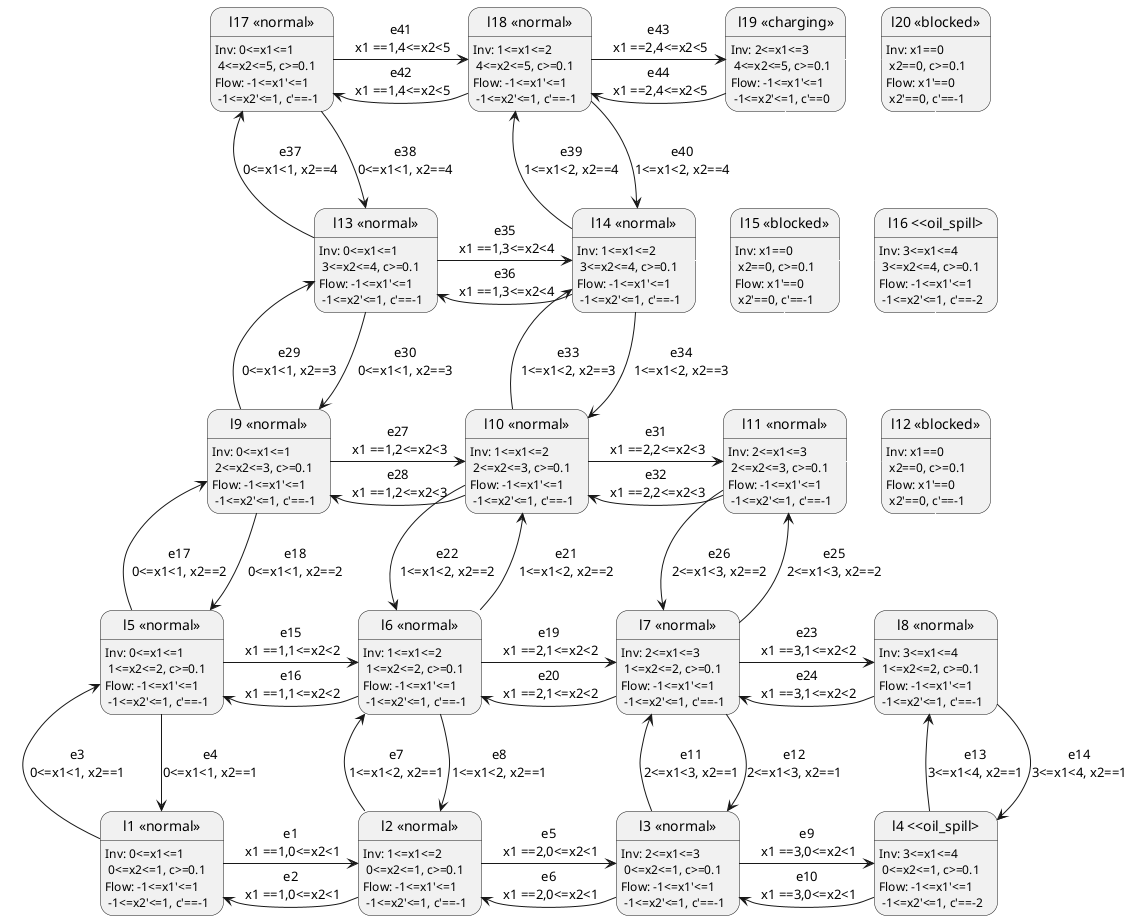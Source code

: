 @startuml model_20.puml
skinparam state {
  BackgroundColor<<normal>> White
  BackgroundColor<<barrier>> Red
  BackgroundColor<<oil_spill>> Yellow
  BackgroundColor<<charging>> Green
}

state "l1 <<normal>>" as loc1:Inv: 0<=x1<=1\n 0<=x2<=1, c>=0.1\nFlow: -1<=x1'<=1 \n -1<=x2'<=1, c'==-1
state "l2 <<normal>>" as loc2:Inv: 1<=x1<=2\n 0<=x2<=1, c>=0.1\nFlow: -1<=x1'<=1 \n -1<=x2'<=1, c'==-1
state "l3 <<normal>>" as loc3:Inv: 2<=x1<=3\n 0<=x2<=1, c>=0.1\nFlow: -1<=x1'<=1 \n -1<=x2'<=1, c'==-1
state "l4 <<oil_spill>" as loc4:Inv: 3<=x1<=4\n 0<=x2<=1, c>=0.1\nFlow: -1<=x1'<=1 \n -1<=x2'<=1, c'==-2
state "l5 <<normal>>" as loc5:Inv: 0<=x1<=1\n 1<=x2<=2, c>=0.1\nFlow: -1<=x1'<=1 \n -1<=x2'<=1, c'==-1
state "l6 <<normal>>" as loc6:Inv: 1<=x1<=2\n 1<=x2<=2, c>=0.1\nFlow: -1<=x1'<=1 \n -1<=x2'<=1, c'==-1
state "l7 <<normal>>" as loc7:Inv: 2<=x1<=3\n 1<=x2<=2, c>=0.1\nFlow: -1<=x1'<=1 \n -1<=x2'<=1, c'==-1
state "l8 <<normal>>" as loc8:Inv: 3<=x1<=4\n 1<=x2<=2, c>=0.1\nFlow: -1<=x1'<=1 \n -1<=x2'<=1, c'==-1
state "l9 <<normal>>" as loc9:Inv: 0<=x1<=1\n 2<=x2<=3, c>=0.1\nFlow: -1<=x1'<=1 \n -1<=x2'<=1, c'==-1
state "l10 <<normal>>" as loc10:Inv: 1<=x1<=2\n 2<=x2<=3, c>=0.1\nFlow: -1<=x1'<=1 \n -1<=x2'<=1, c'==-1
state "l11 <<normal>>" as loc11:Inv: 2<=x1<=3\n 2<=x2<=3, c>=0.1\nFlow: -1<=x1'<=1 \n -1<=x2'<=1, c'==-1
state "l12 <<blocked>>" as loc12:Inv: x1==0 \n x2==0, c>=0.1\nFlow: x1'==0 \n x2'==0, c'==-1
state "l13 <<normal>>" as loc13:Inv: 0<=x1<=1\n 3<=x2<=4, c>=0.1\nFlow: -1<=x1'<=1 \n -1<=x2'<=1, c'==-1
state "l14 <<normal>>" as loc14:Inv: 1<=x1<=2\n 3<=x2<=4, c>=0.1\nFlow: -1<=x1'<=1 \n -1<=x2'<=1, c'==-1
state "l15 <<blocked>>" as loc15:Inv: x1==0 \n x2==0, c>=0.1\nFlow: x1'==0 \n x2'==0, c'==-1
state "l16 <<oil_spill>" as loc16:Inv: 3<=x1<=4\n 3<=x2<=4, c>=0.1\nFlow: -1<=x1'<=1 \n -1<=x2'<=1, c'==-2
state "l17 <<normal>>" as loc17:Inv: 0<=x1<=1\n 4<=x2<=5, c>=0.1\nFlow: -1<=x1'<=1 \n -1<=x2'<=1, c'==-1
state "l18 <<normal>>" as loc18:Inv: 1<=x1<=2\n 4<=x2<=5, c>=0.1\nFlow: -1<=x1'<=1 \n -1<=x2'<=1, c'==-1
state "l19 <<charging>>" as loc19:Inv: 2<=x1<=3\n 4<=x2<=5, c>=0.1\nFlow: -1<=x1'<=1 \n -1<=x2'<=1, c'==0
state "l20 <<blocked>>" as loc20:Inv: x1==0 \n x2==0, c>=0.1\nFlow: x1'==0 \n x2'==0, c'==-1

loc1 -right-> loc2: e1\n x1 ==1,0<=x2<1
loc2 -left-> loc1: e2\n x1 ==1,0<=x2<1
loc1 -up-> loc5: e3\n0<=x1<1, x2==1
loc5 -down-> loc1: e4\n0<=x1<1, x2==1
loc2 -right-> loc3: e5\n x1 ==2,0<=x2<1
loc3 -left-> loc2: e6\n x1 ==2,0<=x2<1
loc2 -up-> loc6: e7\n1<=x1<2, x2==1
loc6 -down-> loc2: e8\n1<=x1<2, x2==1
loc3 -right-> loc4: e9\n x1 ==3,0<=x2<1
loc4 -left-> loc3: e10\n x1 ==3,0<=x2<1
loc3 -up-> loc7: e11\n2<=x1<3, x2==1
loc7 -down-> loc3: e12\n2<=x1<3, x2==1
loc4 -up-> loc8: e13\n3<=x1<4, x2==1
loc8 -down-> loc4: e14\n3<=x1<4, x2==1
loc5 -right-> loc6: e15\n x1 ==1,1<=x2<2
loc6 -left-> loc5: e16\n x1 ==1,1<=x2<2
loc5 -up-> loc9: e17\n0<=x1<1, x2==2
loc9 -down-> loc5: e18\n0<=x1<1, x2==2
loc6 -right-> loc7: e19\n x1 ==2,1<=x2<2
loc7 -left-> loc6: e20\n x1 ==2,1<=x2<2
loc6 -up-> loc10: e21\n1<=x1<2, x2==2
loc10 -down-> loc6: e22\n1<=x1<2, x2==2
loc7 -right-> loc8: e23\n x1 ==3,1<=x2<2
loc8 -left-> loc7: e24\n x1 ==3,1<=x2<2
loc7 -up-> loc11: e25\n2<=x1<3, x2==2
loc11 -down-> loc7: e26\n2<=x1<3, x2==2
loc8-up[#white]->loc12
loc9 -right-> loc10: e27\n x1 ==1,2<=x2<3
loc10 -left-> loc9: e28\n x1 ==1,2<=x2<3
loc9 -up-> loc13: e29\n0<=x1<1, x2==3
loc13 -down-> loc9: e30\n0<=x1<1, x2==3
loc10 -right-> loc11: e31\n x1 ==2,2<=x2<3
loc11 -left-> loc10: e32\n x1 ==2,2<=x2<3
loc10 -up-> loc14: e33\n1<=x1<2, x2==3
loc14 -down-> loc10: e34\n1<=x1<2, x2==3
loc11-right[#white]->loc12
loc11-up[#white]->loc15
loc12-up[#white]->loc16
loc13 -right-> loc14: e35\n x1 ==1,3<=x2<4
loc14 -left-> loc13: e36\n x1 ==1,3<=x2<4
loc13 -up-> loc17: e37\n0<=x1<1, x2==4
loc17 -down-> loc13: e38\n0<=x1<1, x2==4
loc14-right[#white]->loc15
loc14 -up-> loc18: e39\n1<=x1<2, x2==4
loc18 -down-> loc14: e40\n1<=x1<2, x2==4
loc15-right[#white]->loc16
loc15-up[#white]->loc19
loc16-up[#white]->loc20
loc17 -right-> loc18: e41\n x1 ==1,4<=x2<5
loc18 -left-> loc17: e42\n x1 ==1,4<=x2<5
loc18 -right-> loc19: e43\n x1 ==2,4<=x2<5
loc19 -left-> loc18: e44\n x1 ==2,4<=x2<5
loc19-right[#white]->loc20
@enduml
